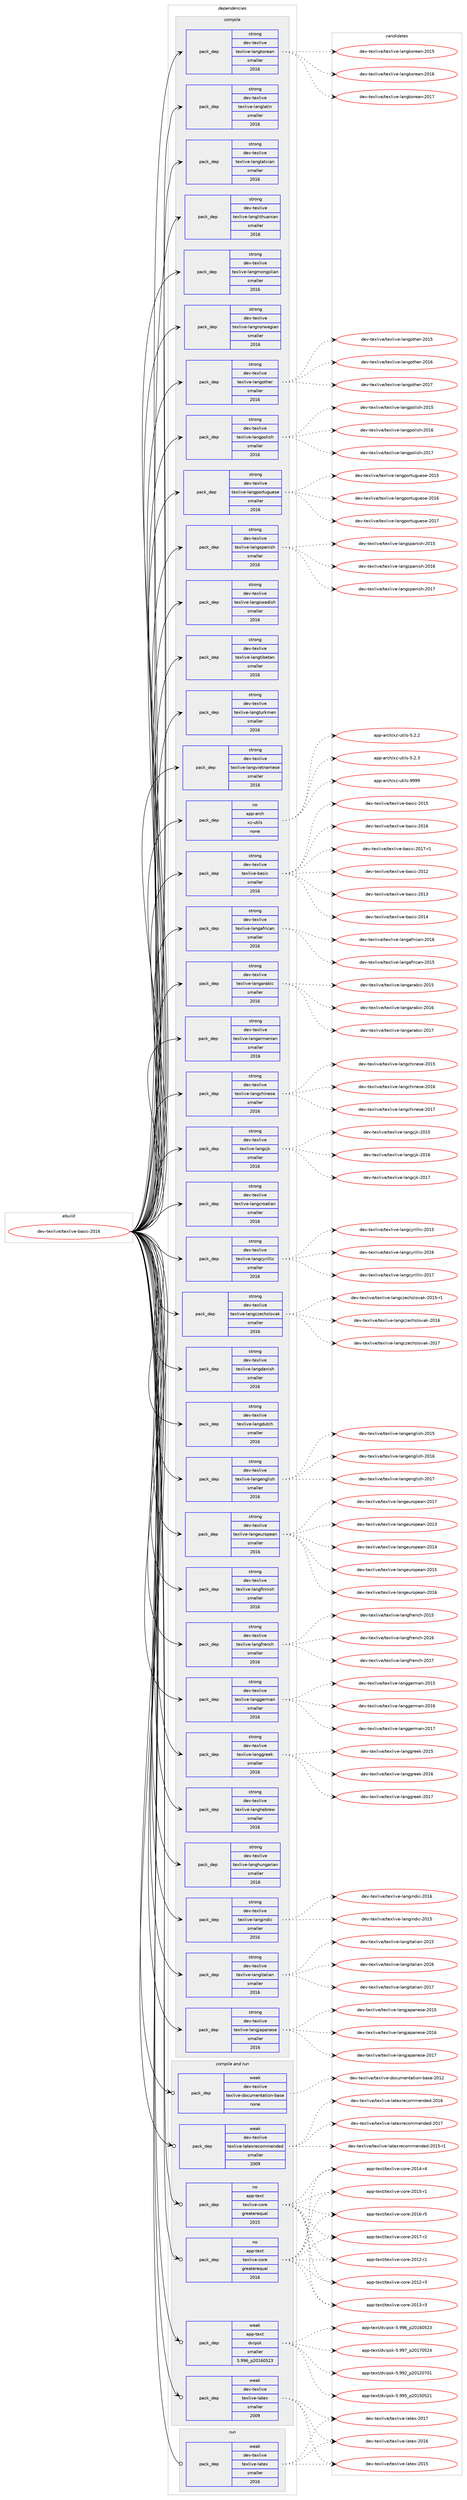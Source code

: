 digraph prolog {

# *************
# Graph options
# *************

newrank=true;
concentrate=true;
compound=true;
graph [rankdir=LR,fontname=Helvetica,fontsize=10,ranksep=1.5];#, ranksep=2.5, nodesep=0.2];
edge  [arrowhead=vee];
node  [fontname=Helvetica,fontsize=10];

# **********
# The ebuild
# **********

subgraph cluster_leftcol {
color=gray;
rank=same;
label=<<i>ebuild</i>>;
id [label="dev-texlive/texlive-basic-2016", color=red, width=4, href="../dev-texlive/texlive-basic-2016.svg"];
}

# ****************
# The dependencies
# ****************

subgraph cluster_midcol {
color=gray;
label=<<i>dependencies</i>>;
subgraph cluster_compile {
fillcolor="#eeeeee";
style=filled;
label=<<i>compile</i>>;
subgraph pack198875 {
dependency280229 [label=<<TABLE BORDER="0" CELLBORDER="1" CELLSPACING="0" CELLPADDING="4" WIDTH="220"><TR><TD ROWSPAN="6" CELLPADDING="30">pack_dep</TD></TR><TR><TD WIDTH="110">no</TD></TR><TR><TD>app-arch</TD></TR><TR><TD>xz-utils</TD></TR><TR><TD>none</TD></TR><TR><TD></TD></TR></TABLE>>, shape=none, color=blue];
}
id:e -> dependency280229:w [weight=20,style="solid",arrowhead="vee"];
subgraph pack198876 {
dependency280230 [label=<<TABLE BORDER="0" CELLBORDER="1" CELLSPACING="0" CELLPADDING="4" WIDTH="220"><TR><TD ROWSPAN="6" CELLPADDING="30">pack_dep</TD></TR><TR><TD WIDTH="110">strong</TD></TR><TR><TD>dev-texlive</TD></TR><TR><TD>texlive-basic</TD></TR><TR><TD>smaller</TD></TR><TR><TD>2016</TD></TR></TABLE>>, shape=none, color=blue];
}
id:e -> dependency280230:w [weight=20,style="solid",arrowhead="vee"];
subgraph pack198877 {
dependency280231 [label=<<TABLE BORDER="0" CELLBORDER="1" CELLSPACING="0" CELLPADDING="4" WIDTH="220"><TR><TD ROWSPAN="6" CELLPADDING="30">pack_dep</TD></TR><TR><TD WIDTH="110">strong</TD></TR><TR><TD>dev-texlive</TD></TR><TR><TD>texlive-langafrican</TD></TR><TR><TD>smaller</TD></TR><TR><TD>2016</TD></TR></TABLE>>, shape=none, color=blue];
}
id:e -> dependency280231:w [weight=20,style="solid",arrowhead="vee"];
subgraph pack198878 {
dependency280232 [label=<<TABLE BORDER="0" CELLBORDER="1" CELLSPACING="0" CELLPADDING="4" WIDTH="220"><TR><TD ROWSPAN="6" CELLPADDING="30">pack_dep</TD></TR><TR><TD WIDTH="110">strong</TD></TR><TR><TD>dev-texlive</TD></TR><TR><TD>texlive-langarabic</TD></TR><TR><TD>smaller</TD></TR><TR><TD>2016</TD></TR></TABLE>>, shape=none, color=blue];
}
id:e -> dependency280232:w [weight=20,style="solid",arrowhead="vee"];
subgraph pack198879 {
dependency280233 [label=<<TABLE BORDER="0" CELLBORDER="1" CELLSPACING="0" CELLPADDING="4" WIDTH="220"><TR><TD ROWSPAN="6" CELLPADDING="30">pack_dep</TD></TR><TR><TD WIDTH="110">strong</TD></TR><TR><TD>dev-texlive</TD></TR><TR><TD>texlive-langarmenian</TD></TR><TR><TD>smaller</TD></TR><TR><TD>2016</TD></TR></TABLE>>, shape=none, color=blue];
}
id:e -> dependency280233:w [weight=20,style="solid",arrowhead="vee"];
subgraph pack198880 {
dependency280234 [label=<<TABLE BORDER="0" CELLBORDER="1" CELLSPACING="0" CELLPADDING="4" WIDTH="220"><TR><TD ROWSPAN="6" CELLPADDING="30">pack_dep</TD></TR><TR><TD WIDTH="110">strong</TD></TR><TR><TD>dev-texlive</TD></TR><TR><TD>texlive-langchinese</TD></TR><TR><TD>smaller</TD></TR><TR><TD>2016</TD></TR></TABLE>>, shape=none, color=blue];
}
id:e -> dependency280234:w [weight=20,style="solid",arrowhead="vee"];
subgraph pack198881 {
dependency280235 [label=<<TABLE BORDER="0" CELLBORDER="1" CELLSPACING="0" CELLPADDING="4" WIDTH="220"><TR><TD ROWSPAN="6" CELLPADDING="30">pack_dep</TD></TR><TR><TD WIDTH="110">strong</TD></TR><TR><TD>dev-texlive</TD></TR><TR><TD>texlive-langcjk</TD></TR><TR><TD>smaller</TD></TR><TR><TD>2016</TD></TR></TABLE>>, shape=none, color=blue];
}
id:e -> dependency280235:w [weight=20,style="solid",arrowhead="vee"];
subgraph pack198882 {
dependency280236 [label=<<TABLE BORDER="0" CELLBORDER="1" CELLSPACING="0" CELLPADDING="4" WIDTH="220"><TR><TD ROWSPAN="6" CELLPADDING="30">pack_dep</TD></TR><TR><TD WIDTH="110">strong</TD></TR><TR><TD>dev-texlive</TD></TR><TR><TD>texlive-langcroatian</TD></TR><TR><TD>smaller</TD></TR><TR><TD>2016</TD></TR></TABLE>>, shape=none, color=blue];
}
id:e -> dependency280236:w [weight=20,style="solid",arrowhead="vee"];
subgraph pack198883 {
dependency280237 [label=<<TABLE BORDER="0" CELLBORDER="1" CELLSPACING="0" CELLPADDING="4" WIDTH="220"><TR><TD ROWSPAN="6" CELLPADDING="30">pack_dep</TD></TR><TR><TD WIDTH="110">strong</TD></TR><TR><TD>dev-texlive</TD></TR><TR><TD>texlive-langcyrillic</TD></TR><TR><TD>smaller</TD></TR><TR><TD>2016</TD></TR></TABLE>>, shape=none, color=blue];
}
id:e -> dependency280237:w [weight=20,style="solid",arrowhead="vee"];
subgraph pack198884 {
dependency280238 [label=<<TABLE BORDER="0" CELLBORDER="1" CELLSPACING="0" CELLPADDING="4" WIDTH="220"><TR><TD ROWSPAN="6" CELLPADDING="30">pack_dep</TD></TR><TR><TD WIDTH="110">strong</TD></TR><TR><TD>dev-texlive</TD></TR><TR><TD>texlive-langczechslovak</TD></TR><TR><TD>smaller</TD></TR><TR><TD>2016</TD></TR></TABLE>>, shape=none, color=blue];
}
id:e -> dependency280238:w [weight=20,style="solid",arrowhead="vee"];
subgraph pack198885 {
dependency280239 [label=<<TABLE BORDER="0" CELLBORDER="1" CELLSPACING="0" CELLPADDING="4" WIDTH="220"><TR><TD ROWSPAN="6" CELLPADDING="30">pack_dep</TD></TR><TR><TD WIDTH="110">strong</TD></TR><TR><TD>dev-texlive</TD></TR><TR><TD>texlive-langdanish</TD></TR><TR><TD>smaller</TD></TR><TR><TD>2016</TD></TR></TABLE>>, shape=none, color=blue];
}
id:e -> dependency280239:w [weight=20,style="solid",arrowhead="vee"];
subgraph pack198886 {
dependency280240 [label=<<TABLE BORDER="0" CELLBORDER="1" CELLSPACING="0" CELLPADDING="4" WIDTH="220"><TR><TD ROWSPAN="6" CELLPADDING="30">pack_dep</TD></TR><TR><TD WIDTH="110">strong</TD></TR><TR><TD>dev-texlive</TD></TR><TR><TD>texlive-langdutch</TD></TR><TR><TD>smaller</TD></TR><TR><TD>2016</TD></TR></TABLE>>, shape=none, color=blue];
}
id:e -> dependency280240:w [weight=20,style="solid",arrowhead="vee"];
subgraph pack198887 {
dependency280241 [label=<<TABLE BORDER="0" CELLBORDER="1" CELLSPACING="0" CELLPADDING="4" WIDTH="220"><TR><TD ROWSPAN="6" CELLPADDING="30">pack_dep</TD></TR><TR><TD WIDTH="110">strong</TD></TR><TR><TD>dev-texlive</TD></TR><TR><TD>texlive-langenglish</TD></TR><TR><TD>smaller</TD></TR><TR><TD>2016</TD></TR></TABLE>>, shape=none, color=blue];
}
id:e -> dependency280241:w [weight=20,style="solid",arrowhead="vee"];
subgraph pack198888 {
dependency280242 [label=<<TABLE BORDER="0" CELLBORDER="1" CELLSPACING="0" CELLPADDING="4" WIDTH="220"><TR><TD ROWSPAN="6" CELLPADDING="30">pack_dep</TD></TR><TR><TD WIDTH="110">strong</TD></TR><TR><TD>dev-texlive</TD></TR><TR><TD>texlive-langeuropean</TD></TR><TR><TD>smaller</TD></TR><TR><TD>2016</TD></TR></TABLE>>, shape=none, color=blue];
}
id:e -> dependency280242:w [weight=20,style="solid",arrowhead="vee"];
subgraph pack198889 {
dependency280243 [label=<<TABLE BORDER="0" CELLBORDER="1" CELLSPACING="0" CELLPADDING="4" WIDTH="220"><TR><TD ROWSPAN="6" CELLPADDING="30">pack_dep</TD></TR><TR><TD WIDTH="110">strong</TD></TR><TR><TD>dev-texlive</TD></TR><TR><TD>texlive-langfinnish</TD></TR><TR><TD>smaller</TD></TR><TR><TD>2016</TD></TR></TABLE>>, shape=none, color=blue];
}
id:e -> dependency280243:w [weight=20,style="solid",arrowhead="vee"];
subgraph pack198890 {
dependency280244 [label=<<TABLE BORDER="0" CELLBORDER="1" CELLSPACING="0" CELLPADDING="4" WIDTH="220"><TR><TD ROWSPAN="6" CELLPADDING="30">pack_dep</TD></TR><TR><TD WIDTH="110">strong</TD></TR><TR><TD>dev-texlive</TD></TR><TR><TD>texlive-langfrench</TD></TR><TR><TD>smaller</TD></TR><TR><TD>2016</TD></TR></TABLE>>, shape=none, color=blue];
}
id:e -> dependency280244:w [weight=20,style="solid",arrowhead="vee"];
subgraph pack198891 {
dependency280245 [label=<<TABLE BORDER="0" CELLBORDER="1" CELLSPACING="0" CELLPADDING="4" WIDTH="220"><TR><TD ROWSPAN="6" CELLPADDING="30">pack_dep</TD></TR><TR><TD WIDTH="110">strong</TD></TR><TR><TD>dev-texlive</TD></TR><TR><TD>texlive-langgerman</TD></TR><TR><TD>smaller</TD></TR><TR><TD>2016</TD></TR></TABLE>>, shape=none, color=blue];
}
id:e -> dependency280245:w [weight=20,style="solid",arrowhead="vee"];
subgraph pack198892 {
dependency280246 [label=<<TABLE BORDER="0" CELLBORDER="1" CELLSPACING="0" CELLPADDING="4" WIDTH="220"><TR><TD ROWSPAN="6" CELLPADDING="30">pack_dep</TD></TR><TR><TD WIDTH="110">strong</TD></TR><TR><TD>dev-texlive</TD></TR><TR><TD>texlive-langgreek</TD></TR><TR><TD>smaller</TD></TR><TR><TD>2016</TD></TR></TABLE>>, shape=none, color=blue];
}
id:e -> dependency280246:w [weight=20,style="solid",arrowhead="vee"];
subgraph pack198893 {
dependency280247 [label=<<TABLE BORDER="0" CELLBORDER="1" CELLSPACING="0" CELLPADDING="4" WIDTH="220"><TR><TD ROWSPAN="6" CELLPADDING="30">pack_dep</TD></TR><TR><TD WIDTH="110">strong</TD></TR><TR><TD>dev-texlive</TD></TR><TR><TD>texlive-langhebrew</TD></TR><TR><TD>smaller</TD></TR><TR><TD>2016</TD></TR></TABLE>>, shape=none, color=blue];
}
id:e -> dependency280247:w [weight=20,style="solid",arrowhead="vee"];
subgraph pack198894 {
dependency280248 [label=<<TABLE BORDER="0" CELLBORDER="1" CELLSPACING="0" CELLPADDING="4" WIDTH="220"><TR><TD ROWSPAN="6" CELLPADDING="30">pack_dep</TD></TR><TR><TD WIDTH="110">strong</TD></TR><TR><TD>dev-texlive</TD></TR><TR><TD>texlive-langhungarian</TD></TR><TR><TD>smaller</TD></TR><TR><TD>2016</TD></TR></TABLE>>, shape=none, color=blue];
}
id:e -> dependency280248:w [weight=20,style="solid",arrowhead="vee"];
subgraph pack198895 {
dependency280249 [label=<<TABLE BORDER="0" CELLBORDER="1" CELLSPACING="0" CELLPADDING="4" WIDTH="220"><TR><TD ROWSPAN="6" CELLPADDING="30">pack_dep</TD></TR><TR><TD WIDTH="110">strong</TD></TR><TR><TD>dev-texlive</TD></TR><TR><TD>texlive-langindic</TD></TR><TR><TD>smaller</TD></TR><TR><TD>2016</TD></TR></TABLE>>, shape=none, color=blue];
}
id:e -> dependency280249:w [weight=20,style="solid",arrowhead="vee"];
subgraph pack198896 {
dependency280250 [label=<<TABLE BORDER="0" CELLBORDER="1" CELLSPACING="0" CELLPADDING="4" WIDTH="220"><TR><TD ROWSPAN="6" CELLPADDING="30">pack_dep</TD></TR><TR><TD WIDTH="110">strong</TD></TR><TR><TD>dev-texlive</TD></TR><TR><TD>texlive-langitalian</TD></TR><TR><TD>smaller</TD></TR><TR><TD>2016</TD></TR></TABLE>>, shape=none, color=blue];
}
id:e -> dependency280250:w [weight=20,style="solid",arrowhead="vee"];
subgraph pack198897 {
dependency280251 [label=<<TABLE BORDER="0" CELLBORDER="1" CELLSPACING="0" CELLPADDING="4" WIDTH="220"><TR><TD ROWSPAN="6" CELLPADDING="30">pack_dep</TD></TR><TR><TD WIDTH="110">strong</TD></TR><TR><TD>dev-texlive</TD></TR><TR><TD>texlive-langjapanese</TD></TR><TR><TD>smaller</TD></TR><TR><TD>2016</TD></TR></TABLE>>, shape=none, color=blue];
}
id:e -> dependency280251:w [weight=20,style="solid",arrowhead="vee"];
subgraph pack198898 {
dependency280252 [label=<<TABLE BORDER="0" CELLBORDER="1" CELLSPACING="0" CELLPADDING="4" WIDTH="220"><TR><TD ROWSPAN="6" CELLPADDING="30">pack_dep</TD></TR><TR><TD WIDTH="110">strong</TD></TR><TR><TD>dev-texlive</TD></TR><TR><TD>texlive-langkorean</TD></TR><TR><TD>smaller</TD></TR><TR><TD>2016</TD></TR></TABLE>>, shape=none, color=blue];
}
id:e -> dependency280252:w [weight=20,style="solid",arrowhead="vee"];
subgraph pack198899 {
dependency280253 [label=<<TABLE BORDER="0" CELLBORDER="1" CELLSPACING="0" CELLPADDING="4" WIDTH="220"><TR><TD ROWSPAN="6" CELLPADDING="30">pack_dep</TD></TR><TR><TD WIDTH="110">strong</TD></TR><TR><TD>dev-texlive</TD></TR><TR><TD>texlive-langlatin</TD></TR><TR><TD>smaller</TD></TR><TR><TD>2016</TD></TR></TABLE>>, shape=none, color=blue];
}
id:e -> dependency280253:w [weight=20,style="solid",arrowhead="vee"];
subgraph pack198900 {
dependency280254 [label=<<TABLE BORDER="0" CELLBORDER="1" CELLSPACING="0" CELLPADDING="4" WIDTH="220"><TR><TD ROWSPAN="6" CELLPADDING="30">pack_dep</TD></TR><TR><TD WIDTH="110">strong</TD></TR><TR><TD>dev-texlive</TD></TR><TR><TD>texlive-langlatvian</TD></TR><TR><TD>smaller</TD></TR><TR><TD>2016</TD></TR></TABLE>>, shape=none, color=blue];
}
id:e -> dependency280254:w [weight=20,style="solid",arrowhead="vee"];
subgraph pack198901 {
dependency280255 [label=<<TABLE BORDER="0" CELLBORDER="1" CELLSPACING="0" CELLPADDING="4" WIDTH="220"><TR><TD ROWSPAN="6" CELLPADDING="30">pack_dep</TD></TR><TR><TD WIDTH="110">strong</TD></TR><TR><TD>dev-texlive</TD></TR><TR><TD>texlive-langlithuanian</TD></TR><TR><TD>smaller</TD></TR><TR><TD>2016</TD></TR></TABLE>>, shape=none, color=blue];
}
id:e -> dependency280255:w [weight=20,style="solid",arrowhead="vee"];
subgraph pack198902 {
dependency280256 [label=<<TABLE BORDER="0" CELLBORDER="1" CELLSPACING="0" CELLPADDING="4" WIDTH="220"><TR><TD ROWSPAN="6" CELLPADDING="30">pack_dep</TD></TR><TR><TD WIDTH="110">strong</TD></TR><TR><TD>dev-texlive</TD></TR><TR><TD>texlive-langmongolian</TD></TR><TR><TD>smaller</TD></TR><TR><TD>2016</TD></TR></TABLE>>, shape=none, color=blue];
}
id:e -> dependency280256:w [weight=20,style="solid",arrowhead="vee"];
subgraph pack198903 {
dependency280257 [label=<<TABLE BORDER="0" CELLBORDER="1" CELLSPACING="0" CELLPADDING="4" WIDTH="220"><TR><TD ROWSPAN="6" CELLPADDING="30">pack_dep</TD></TR><TR><TD WIDTH="110">strong</TD></TR><TR><TD>dev-texlive</TD></TR><TR><TD>texlive-langnorwegian</TD></TR><TR><TD>smaller</TD></TR><TR><TD>2016</TD></TR></TABLE>>, shape=none, color=blue];
}
id:e -> dependency280257:w [weight=20,style="solid",arrowhead="vee"];
subgraph pack198904 {
dependency280258 [label=<<TABLE BORDER="0" CELLBORDER="1" CELLSPACING="0" CELLPADDING="4" WIDTH="220"><TR><TD ROWSPAN="6" CELLPADDING="30">pack_dep</TD></TR><TR><TD WIDTH="110">strong</TD></TR><TR><TD>dev-texlive</TD></TR><TR><TD>texlive-langother</TD></TR><TR><TD>smaller</TD></TR><TR><TD>2016</TD></TR></TABLE>>, shape=none, color=blue];
}
id:e -> dependency280258:w [weight=20,style="solid",arrowhead="vee"];
subgraph pack198905 {
dependency280259 [label=<<TABLE BORDER="0" CELLBORDER="1" CELLSPACING="0" CELLPADDING="4" WIDTH="220"><TR><TD ROWSPAN="6" CELLPADDING="30">pack_dep</TD></TR><TR><TD WIDTH="110">strong</TD></TR><TR><TD>dev-texlive</TD></TR><TR><TD>texlive-langpolish</TD></TR><TR><TD>smaller</TD></TR><TR><TD>2016</TD></TR></TABLE>>, shape=none, color=blue];
}
id:e -> dependency280259:w [weight=20,style="solid",arrowhead="vee"];
subgraph pack198906 {
dependency280260 [label=<<TABLE BORDER="0" CELLBORDER="1" CELLSPACING="0" CELLPADDING="4" WIDTH="220"><TR><TD ROWSPAN="6" CELLPADDING="30">pack_dep</TD></TR><TR><TD WIDTH="110">strong</TD></TR><TR><TD>dev-texlive</TD></TR><TR><TD>texlive-langportuguese</TD></TR><TR><TD>smaller</TD></TR><TR><TD>2016</TD></TR></TABLE>>, shape=none, color=blue];
}
id:e -> dependency280260:w [weight=20,style="solid",arrowhead="vee"];
subgraph pack198907 {
dependency280261 [label=<<TABLE BORDER="0" CELLBORDER="1" CELLSPACING="0" CELLPADDING="4" WIDTH="220"><TR><TD ROWSPAN="6" CELLPADDING="30">pack_dep</TD></TR><TR><TD WIDTH="110">strong</TD></TR><TR><TD>dev-texlive</TD></TR><TR><TD>texlive-langspanish</TD></TR><TR><TD>smaller</TD></TR><TR><TD>2016</TD></TR></TABLE>>, shape=none, color=blue];
}
id:e -> dependency280261:w [weight=20,style="solid",arrowhead="vee"];
subgraph pack198908 {
dependency280262 [label=<<TABLE BORDER="0" CELLBORDER="1" CELLSPACING="0" CELLPADDING="4" WIDTH="220"><TR><TD ROWSPAN="6" CELLPADDING="30">pack_dep</TD></TR><TR><TD WIDTH="110">strong</TD></TR><TR><TD>dev-texlive</TD></TR><TR><TD>texlive-langswedish</TD></TR><TR><TD>smaller</TD></TR><TR><TD>2016</TD></TR></TABLE>>, shape=none, color=blue];
}
id:e -> dependency280262:w [weight=20,style="solid",arrowhead="vee"];
subgraph pack198909 {
dependency280263 [label=<<TABLE BORDER="0" CELLBORDER="1" CELLSPACING="0" CELLPADDING="4" WIDTH="220"><TR><TD ROWSPAN="6" CELLPADDING="30">pack_dep</TD></TR><TR><TD WIDTH="110">strong</TD></TR><TR><TD>dev-texlive</TD></TR><TR><TD>texlive-langtibetan</TD></TR><TR><TD>smaller</TD></TR><TR><TD>2016</TD></TR></TABLE>>, shape=none, color=blue];
}
id:e -> dependency280263:w [weight=20,style="solid",arrowhead="vee"];
subgraph pack198910 {
dependency280264 [label=<<TABLE BORDER="0" CELLBORDER="1" CELLSPACING="0" CELLPADDING="4" WIDTH="220"><TR><TD ROWSPAN="6" CELLPADDING="30">pack_dep</TD></TR><TR><TD WIDTH="110">strong</TD></TR><TR><TD>dev-texlive</TD></TR><TR><TD>texlive-langturkmen</TD></TR><TR><TD>smaller</TD></TR><TR><TD>2016</TD></TR></TABLE>>, shape=none, color=blue];
}
id:e -> dependency280264:w [weight=20,style="solid",arrowhead="vee"];
subgraph pack198911 {
dependency280265 [label=<<TABLE BORDER="0" CELLBORDER="1" CELLSPACING="0" CELLPADDING="4" WIDTH="220"><TR><TD ROWSPAN="6" CELLPADDING="30">pack_dep</TD></TR><TR><TD WIDTH="110">strong</TD></TR><TR><TD>dev-texlive</TD></TR><TR><TD>texlive-langvietnamese</TD></TR><TR><TD>smaller</TD></TR><TR><TD>2016</TD></TR></TABLE>>, shape=none, color=blue];
}
id:e -> dependency280265:w [weight=20,style="solid",arrowhead="vee"];
}
subgraph cluster_compileandrun {
fillcolor="#eeeeee";
style=filled;
label=<<i>compile and run</i>>;
subgraph pack198912 {
dependency280266 [label=<<TABLE BORDER="0" CELLBORDER="1" CELLSPACING="0" CELLPADDING="4" WIDTH="220"><TR><TD ROWSPAN="6" CELLPADDING="30">pack_dep</TD></TR><TR><TD WIDTH="110">no</TD></TR><TR><TD>app-text</TD></TR><TR><TD>texlive-core</TD></TR><TR><TD>greaterequal</TD></TR><TR><TD>2015</TD></TR></TABLE>>, shape=none, color=blue];
}
id:e -> dependency280266:w [weight=20,style="solid",arrowhead="odotvee"];
subgraph pack198913 {
dependency280267 [label=<<TABLE BORDER="0" CELLBORDER="1" CELLSPACING="0" CELLPADDING="4" WIDTH="220"><TR><TD ROWSPAN="6" CELLPADDING="30">pack_dep</TD></TR><TR><TD WIDTH="110">no</TD></TR><TR><TD>app-text</TD></TR><TR><TD>texlive-core</TD></TR><TR><TD>greaterequal</TD></TR><TR><TD>2016</TD></TR></TABLE>>, shape=none, color=blue];
}
id:e -> dependency280267:w [weight=20,style="solid",arrowhead="odotvee"];
subgraph pack198914 {
dependency280268 [label=<<TABLE BORDER="0" CELLBORDER="1" CELLSPACING="0" CELLPADDING="4" WIDTH="220"><TR><TD ROWSPAN="6" CELLPADDING="30">pack_dep</TD></TR><TR><TD WIDTH="110">weak</TD></TR><TR><TD>app-text</TD></TR><TR><TD>dvipsk</TD></TR><TR><TD>smaller</TD></TR><TR><TD>5.996_p20160523</TD></TR></TABLE>>, shape=none, color=blue];
}
id:e -> dependency280268:w [weight=20,style="solid",arrowhead="odotvee"];
subgraph pack198915 {
dependency280269 [label=<<TABLE BORDER="0" CELLBORDER="1" CELLSPACING="0" CELLPADDING="4" WIDTH="220"><TR><TD ROWSPAN="6" CELLPADDING="30">pack_dep</TD></TR><TR><TD WIDTH="110">weak</TD></TR><TR><TD>dev-texlive</TD></TR><TR><TD>texlive-documentation-base</TD></TR><TR><TD>none</TD></TR><TR><TD></TD></TR></TABLE>>, shape=none, color=blue];
}
id:e -> dependency280269:w [weight=20,style="solid",arrowhead="odotvee"];
subgraph pack198916 {
dependency280270 [label=<<TABLE BORDER="0" CELLBORDER="1" CELLSPACING="0" CELLPADDING="4" WIDTH="220"><TR><TD ROWSPAN="6" CELLPADDING="30">pack_dep</TD></TR><TR><TD WIDTH="110">weak</TD></TR><TR><TD>dev-texlive</TD></TR><TR><TD>texlive-latex</TD></TR><TR><TD>smaller</TD></TR><TR><TD>2009</TD></TR></TABLE>>, shape=none, color=blue];
}
id:e -> dependency280270:w [weight=20,style="solid",arrowhead="odotvee"];
subgraph pack198917 {
dependency280271 [label=<<TABLE BORDER="0" CELLBORDER="1" CELLSPACING="0" CELLPADDING="4" WIDTH="220"><TR><TD ROWSPAN="6" CELLPADDING="30">pack_dep</TD></TR><TR><TD WIDTH="110">weak</TD></TR><TR><TD>dev-texlive</TD></TR><TR><TD>texlive-latexrecommended</TD></TR><TR><TD>smaller</TD></TR><TR><TD>2009</TD></TR></TABLE>>, shape=none, color=blue];
}
id:e -> dependency280271:w [weight=20,style="solid",arrowhead="odotvee"];
}
subgraph cluster_run {
fillcolor="#eeeeee";
style=filled;
label=<<i>run</i>>;
subgraph pack198918 {
dependency280272 [label=<<TABLE BORDER="0" CELLBORDER="1" CELLSPACING="0" CELLPADDING="4" WIDTH="220"><TR><TD ROWSPAN="6" CELLPADDING="30">pack_dep</TD></TR><TR><TD WIDTH="110">weak</TD></TR><TR><TD>dev-texlive</TD></TR><TR><TD>texlive-latex</TD></TR><TR><TD>smaller</TD></TR><TR><TD>2016</TD></TR></TABLE>>, shape=none, color=blue];
}
id:e -> dependency280272:w [weight=20,style="solid",arrowhead="odot"];
}
}

# **************
# The candidates
# **************

subgraph cluster_choices {
rank=same;
color=gray;
label=<<i>candidates</i>>;

subgraph choice198875 {
color=black;
nodesep=1;
choice971121124597114991044712012245117116105108115455346504650 [label="app-arch/xz-utils-5.2.2", color=red, width=4,href="../app-arch/xz-utils-5.2.2.svg"];
choice971121124597114991044712012245117116105108115455346504651 [label="app-arch/xz-utils-5.2.3", color=red, width=4,href="../app-arch/xz-utils-5.2.3.svg"];
choice9711211245971149910447120122451171161051081154557575757 [label="app-arch/xz-utils-9999", color=red, width=4,href="../app-arch/xz-utils-9999.svg"];
dependency280229:e -> choice971121124597114991044712012245117116105108115455346504650:w [style=dotted,weight="100"];
dependency280229:e -> choice971121124597114991044712012245117116105108115455346504651:w [style=dotted,weight="100"];
dependency280229:e -> choice9711211245971149910447120122451171161051081154557575757:w [style=dotted,weight="100"];
}
subgraph choice198876 {
color=black;
nodesep=1;
choice1001011184511610112010810511810147116101120108105118101459897115105994550484950 [label="dev-texlive/texlive-basic-2012", color=red, width=4,href="../dev-texlive/texlive-basic-2012.svg"];
choice1001011184511610112010810511810147116101120108105118101459897115105994550484951 [label="dev-texlive/texlive-basic-2013", color=red, width=4,href="../dev-texlive/texlive-basic-2013.svg"];
choice1001011184511610112010810511810147116101120108105118101459897115105994550484952 [label="dev-texlive/texlive-basic-2014", color=red, width=4,href="../dev-texlive/texlive-basic-2014.svg"];
choice1001011184511610112010810511810147116101120108105118101459897115105994550484953 [label="dev-texlive/texlive-basic-2015", color=red, width=4,href="../dev-texlive/texlive-basic-2015.svg"];
choice1001011184511610112010810511810147116101120108105118101459897115105994550484954 [label="dev-texlive/texlive-basic-2016", color=red, width=4,href="../dev-texlive/texlive-basic-2016.svg"];
choice10010111845116101120108105118101471161011201081051181014598971151059945504849554511449 [label="dev-texlive/texlive-basic-2017-r1", color=red, width=4,href="../dev-texlive/texlive-basic-2017-r1.svg"];
dependency280230:e -> choice1001011184511610112010810511810147116101120108105118101459897115105994550484950:w [style=dotted,weight="100"];
dependency280230:e -> choice1001011184511610112010810511810147116101120108105118101459897115105994550484951:w [style=dotted,weight="100"];
dependency280230:e -> choice1001011184511610112010810511810147116101120108105118101459897115105994550484952:w [style=dotted,weight="100"];
dependency280230:e -> choice1001011184511610112010810511810147116101120108105118101459897115105994550484953:w [style=dotted,weight="100"];
dependency280230:e -> choice1001011184511610112010810511810147116101120108105118101459897115105994550484954:w [style=dotted,weight="100"];
dependency280230:e -> choice10010111845116101120108105118101471161011201081051181014598971151059945504849554511449:w [style=dotted,weight="100"];
}
subgraph choice198877 {
color=black;
nodesep=1;
choice100101118451161011201081051181014711610112010810511810145108971101039710211410599971104550484953 [label="dev-texlive/texlive-langafrican-2015", color=red, width=4,href="../dev-texlive/texlive-langafrican-2015.svg"];
choice100101118451161011201081051181014711610112010810511810145108971101039710211410599971104550484954 [label="dev-texlive/texlive-langafrican-2016", color=red, width=4,href="../dev-texlive/texlive-langafrican-2016.svg"];
dependency280231:e -> choice100101118451161011201081051181014711610112010810511810145108971101039710211410599971104550484953:w [style=dotted,weight="100"];
dependency280231:e -> choice100101118451161011201081051181014711610112010810511810145108971101039710211410599971104550484954:w [style=dotted,weight="100"];
}
subgraph choice198878 {
color=black;
nodesep=1;
choice10010111845116101120108105118101471161011201081051181014510897110103971149798105994550484953 [label="dev-texlive/texlive-langarabic-2015", color=red, width=4,href="../dev-texlive/texlive-langarabic-2015.svg"];
choice10010111845116101120108105118101471161011201081051181014510897110103971149798105994550484954 [label="dev-texlive/texlive-langarabic-2016", color=red, width=4,href="../dev-texlive/texlive-langarabic-2016.svg"];
choice10010111845116101120108105118101471161011201081051181014510897110103971149798105994550484955 [label="dev-texlive/texlive-langarabic-2017", color=red, width=4,href="../dev-texlive/texlive-langarabic-2017.svg"];
dependency280232:e -> choice10010111845116101120108105118101471161011201081051181014510897110103971149798105994550484953:w [style=dotted,weight="100"];
dependency280232:e -> choice10010111845116101120108105118101471161011201081051181014510897110103971149798105994550484954:w [style=dotted,weight="100"];
dependency280232:e -> choice10010111845116101120108105118101471161011201081051181014510897110103971149798105994550484955:w [style=dotted,weight="100"];
}
subgraph choice198879 {
color=black;
nodesep=1;
}
subgraph choice198880 {
color=black;
nodesep=1;
choice10010111845116101120108105118101471161011201081051181014510897110103991041051101011151014550484953 [label="dev-texlive/texlive-langchinese-2015", color=red, width=4,href="../dev-texlive/texlive-langchinese-2015.svg"];
choice10010111845116101120108105118101471161011201081051181014510897110103991041051101011151014550484954 [label="dev-texlive/texlive-langchinese-2016", color=red, width=4,href="../dev-texlive/texlive-langchinese-2016.svg"];
choice10010111845116101120108105118101471161011201081051181014510897110103991041051101011151014550484955 [label="dev-texlive/texlive-langchinese-2017", color=red, width=4,href="../dev-texlive/texlive-langchinese-2017.svg"];
dependency280234:e -> choice10010111845116101120108105118101471161011201081051181014510897110103991041051101011151014550484953:w [style=dotted,weight="100"];
dependency280234:e -> choice10010111845116101120108105118101471161011201081051181014510897110103991041051101011151014550484954:w [style=dotted,weight="100"];
dependency280234:e -> choice10010111845116101120108105118101471161011201081051181014510897110103991041051101011151014550484955:w [style=dotted,weight="100"];
}
subgraph choice198881 {
color=black;
nodesep=1;
choice10010111845116101120108105118101471161011201081051181014510897110103991061074550484953 [label="dev-texlive/texlive-langcjk-2015", color=red, width=4,href="../dev-texlive/texlive-langcjk-2015.svg"];
choice10010111845116101120108105118101471161011201081051181014510897110103991061074550484954 [label="dev-texlive/texlive-langcjk-2016", color=red, width=4,href="../dev-texlive/texlive-langcjk-2016.svg"];
choice10010111845116101120108105118101471161011201081051181014510897110103991061074550484955 [label="dev-texlive/texlive-langcjk-2017", color=red, width=4,href="../dev-texlive/texlive-langcjk-2017.svg"];
dependency280235:e -> choice10010111845116101120108105118101471161011201081051181014510897110103991061074550484953:w [style=dotted,weight="100"];
dependency280235:e -> choice10010111845116101120108105118101471161011201081051181014510897110103991061074550484954:w [style=dotted,weight="100"];
dependency280235:e -> choice10010111845116101120108105118101471161011201081051181014510897110103991061074550484955:w [style=dotted,weight="100"];
}
subgraph choice198882 {
color=black;
nodesep=1;
}
subgraph choice198883 {
color=black;
nodesep=1;
choice1001011184511610112010810511810147116101120108105118101451089711010399121114105108108105994550484953 [label="dev-texlive/texlive-langcyrillic-2015", color=red, width=4,href="../dev-texlive/texlive-langcyrillic-2015.svg"];
choice1001011184511610112010810511810147116101120108105118101451089711010399121114105108108105994550484954 [label="dev-texlive/texlive-langcyrillic-2016", color=red, width=4,href="../dev-texlive/texlive-langcyrillic-2016.svg"];
choice1001011184511610112010810511810147116101120108105118101451089711010399121114105108108105994550484955 [label="dev-texlive/texlive-langcyrillic-2017", color=red, width=4,href="../dev-texlive/texlive-langcyrillic-2017.svg"];
dependency280237:e -> choice1001011184511610112010810511810147116101120108105118101451089711010399121114105108108105994550484953:w [style=dotted,weight="100"];
dependency280237:e -> choice1001011184511610112010810511810147116101120108105118101451089711010399121114105108108105994550484954:w [style=dotted,weight="100"];
dependency280237:e -> choice1001011184511610112010810511810147116101120108105118101451089711010399121114105108108105994550484955:w [style=dotted,weight="100"];
}
subgraph choice198884 {
color=black;
nodesep=1;
choice1001011184511610112010810511810147116101120108105118101451089711010399122101991041151081111189710745504849534511449 [label="dev-texlive/texlive-langczechslovak-2015-r1", color=red, width=4,href="../dev-texlive/texlive-langczechslovak-2015-r1.svg"];
choice100101118451161011201081051181014711610112010810511810145108971101039912210199104115108111118971074550484954 [label="dev-texlive/texlive-langczechslovak-2016", color=red, width=4,href="../dev-texlive/texlive-langczechslovak-2016.svg"];
choice100101118451161011201081051181014711610112010810511810145108971101039912210199104115108111118971074550484955 [label="dev-texlive/texlive-langczechslovak-2017", color=red, width=4,href="../dev-texlive/texlive-langczechslovak-2017.svg"];
dependency280238:e -> choice1001011184511610112010810511810147116101120108105118101451089711010399122101991041151081111189710745504849534511449:w [style=dotted,weight="100"];
dependency280238:e -> choice100101118451161011201081051181014711610112010810511810145108971101039912210199104115108111118971074550484954:w [style=dotted,weight="100"];
dependency280238:e -> choice100101118451161011201081051181014711610112010810511810145108971101039912210199104115108111118971074550484955:w [style=dotted,weight="100"];
}
subgraph choice198885 {
color=black;
nodesep=1;
}
subgraph choice198886 {
color=black;
nodesep=1;
}
subgraph choice198887 {
color=black;
nodesep=1;
choice100101118451161011201081051181014711610112010810511810145108971101031011101031081051151044550484953 [label="dev-texlive/texlive-langenglish-2015", color=red, width=4,href="../dev-texlive/texlive-langenglish-2015.svg"];
choice100101118451161011201081051181014711610112010810511810145108971101031011101031081051151044550484954 [label="dev-texlive/texlive-langenglish-2016", color=red, width=4,href="../dev-texlive/texlive-langenglish-2016.svg"];
choice100101118451161011201081051181014711610112010810511810145108971101031011101031081051151044550484955 [label="dev-texlive/texlive-langenglish-2017", color=red, width=4,href="../dev-texlive/texlive-langenglish-2017.svg"];
dependency280241:e -> choice100101118451161011201081051181014711610112010810511810145108971101031011101031081051151044550484953:w [style=dotted,weight="100"];
dependency280241:e -> choice100101118451161011201081051181014711610112010810511810145108971101031011101031081051151044550484954:w [style=dotted,weight="100"];
dependency280241:e -> choice100101118451161011201081051181014711610112010810511810145108971101031011101031081051151044550484955:w [style=dotted,weight="100"];
}
subgraph choice198888 {
color=black;
nodesep=1;
choice10010111845116101120108105118101471161011201081051181014510897110103101117114111112101971104550484951 [label="dev-texlive/texlive-langeuropean-2013", color=red, width=4,href="../dev-texlive/texlive-langeuropean-2013.svg"];
choice10010111845116101120108105118101471161011201081051181014510897110103101117114111112101971104550484952 [label="dev-texlive/texlive-langeuropean-2014", color=red, width=4,href="../dev-texlive/texlive-langeuropean-2014.svg"];
choice10010111845116101120108105118101471161011201081051181014510897110103101117114111112101971104550484953 [label="dev-texlive/texlive-langeuropean-2015", color=red, width=4,href="../dev-texlive/texlive-langeuropean-2015.svg"];
choice10010111845116101120108105118101471161011201081051181014510897110103101117114111112101971104550484954 [label="dev-texlive/texlive-langeuropean-2016", color=red, width=4,href="../dev-texlive/texlive-langeuropean-2016.svg"];
choice10010111845116101120108105118101471161011201081051181014510897110103101117114111112101971104550484955 [label="dev-texlive/texlive-langeuropean-2017", color=red, width=4,href="../dev-texlive/texlive-langeuropean-2017.svg"];
dependency280242:e -> choice10010111845116101120108105118101471161011201081051181014510897110103101117114111112101971104550484951:w [style=dotted,weight="100"];
dependency280242:e -> choice10010111845116101120108105118101471161011201081051181014510897110103101117114111112101971104550484952:w [style=dotted,weight="100"];
dependency280242:e -> choice10010111845116101120108105118101471161011201081051181014510897110103101117114111112101971104550484953:w [style=dotted,weight="100"];
dependency280242:e -> choice10010111845116101120108105118101471161011201081051181014510897110103101117114111112101971104550484954:w [style=dotted,weight="100"];
dependency280242:e -> choice10010111845116101120108105118101471161011201081051181014510897110103101117114111112101971104550484955:w [style=dotted,weight="100"];
}
subgraph choice198889 {
color=black;
nodesep=1;
}
subgraph choice198890 {
color=black;
nodesep=1;
choice10010111845116101120108105118101471161011201081051181014510897110103102114101110991044550484953 [label="dev-texlive/texlive-langfrench-2015", color=red, width=4,href="../dev-texlive/texlive-langfrench-2015.svg"];
choice10010111845116101120108105118101471161011201081051181014510897110103102114101110991044550484954 [label="dev-texlive/texlive-langfrench-2016", color=red, width=4,href="../dev-texlive/texlive-langfrench-2016.svg"];
choice10010111845116101120108105118101471161011201081051181014510897110103102114101110991044550484955 [label="dev-texlive/texlive-langfrench-2017", color=red, width=4,href="../dev-texlive/texlive-langfrench-2017.svg"];
dependency280244:e -> choice10010111845116101120108105118101471161011201081051181014510897110103102114101110991044550484953:w [style=dotted,weight="100"];
dependency280244:e -> choice10010111845116101120108105118101471161011201081051181014510897110103102114101110991044550484954:w [style=dotted,weight="100"];
dependency280244:e -> choice10010111845116101120108105118101471161011201081051181014510897110103102114101110991044550484955:w [style=dotted,weight="100"];
}
subgraph choice198891 {
color=black;
nodesep=1;
choice10010111845116101120108105118101471161011201081051181014510897110103103101114109971104550484953 [label="dev-texlive/texlive-langgerman-2015", color=red, width=4,href="../dev-texlive/texlive-langgerman-2015.svg"];
choice10010111845116101120108105118101471161011201081051181014510897110103103101114109971104550484954 [label="dev-texlive/texlive-langgerman-2016", color=red, width=4,href="../dev-texlive/texlive-langgerman-2016.svg"];
choice10010111845116101120108105118101471161011201081051181014510897110103103101114109971104550484955 [label="dev-texlive/texlive-langgerman-2017", color=red, width=4,href="../dev-texlive/texlive-langgerman-2017.svg"];
dependency280245:e -> choice10010111845116101120108105118101471161011201081051181014510897110103103101114109971104550484953:w [style=dotted,weight="100"];
dependency280245:e -> choice10010111845116101120108105118101471161011201081051181014510897110103103101114109971104550484954:w [style=dotted,weight="100"];
dependency280245:e -> choice10010111845116101120108105118101471161011201081051181014510897110103103101114109971104550484955:w [style=dotted,weight="100"];
}
subgraph choice198892 {
color=black;
nodesep=1;
choice100101118451161011201081051181014711610112010810511810145108971101031031141011011074550484953 [label="dev-texlive/texlive-langgreek-2015", color=red, width=4,href="../dev-texlive/texlive-langgreek-2015.svg"];
choice100101118451161011201081051181014711610112010810511810145108971101031031141011011074550484954 [label="dev-texlive/texlive-langgreek-2016", color=red, width=4,href="../dev-texlive/texlive-langgreek-2016.svg"];
choice100101118451161011201081051181014711610112010810511810145108971101031031141011011074550484955 [label="dev-texlive/texlive-langgreek-2017", color=red, width=4,href="../dev-texlive/texlive-langgreek-2017.svg"];
dependency280246:e -> choice100101118451161011201081051181014711610112010810511810145108971101031031141011011074550484953:w [style=dotted,weight="100"];
dependency280246:e -> choice100101118451161011201081051181014711610112010810511810145108971101031031141011011074550484954:w [style=dotted,weight="100"];
dependency280246:e -> choice100101118451161011201081051181014711610112010810511810145108971101031031141011011074550484955:w [style=dotted,weight="100"];
}
subgraph choice198893 {
color=black;
nodesep=1;
}
subgraph choice198894 {
color=black;
nodesep=1;
}
subgraph choice198895 {
color=black;
nodesep=1;
choice10010111845116101120108105118101471161011201081051181014510897110103105110100105994550484953 [label="dev-texlive/texlive-langindic-2015", color=red, width=4,href="../dev-texlive/texlive-langindic-2015.svg"];
choice10010111845116101120108105118101471161011201081051181014510897110103105110100105994550484954 [label="dev-texlive/texlive-langindic-2016", color=red, width=4,href="../dev-texlive/texlive-langindic-2016.svg"];
dependency280249:e -> choice10010111845116101120108105118101471161011201081051181014510897110103105110100105994550484953:w [style=dotted,weight="100"];
dependency280249:e -> choice10010111845116101120108105118101471161011201081051181014510897110103105110100105994550484954:w [style=dotted,weight="100"];
}
subgraph choice198896 {
color=black;
nodesep=1;
choice1001011184511610112010810511810147116101120108105118101451089711010310511697108105971104550484953 [label="dev-texlive/texlive-langitalian-2015", color=red, width=4,href="../dev-texlive/texlive-langitalian-2015.svg"];
choice1001011184511610112010810511810147116101120108105118101451089711010310511697108105971104550484954 [label="dev-texlive/texlive-langitalian-2016", color=red, width=4,href="../dev-texlive/texlive-langitalian-2016.svg"];
choice1001011184511610112010810511810147116101120108105118101451089711010310511697108105971104550484955 [label="dev-texlive/texlive-langitalian-2017", color=red, width=4,href="../dev-texlive/texlive-langitalian-2017.svg"];
dependency280250:e -> choice1001011184511610112010810511810147116101120108105118101451089711010310511697108105971104550484953:w [style=dotted,weight="100"];
dependency280250:e -> choice1001011184511610112010810511810147116101120108105118101451089711010310511697108105971104550484954:w [style=dotted,weight="100"];
dependency280250:e -> choice1001011184511610112010810511810147116101120108105118101451089711010310511697108105971104550484955:w [style=dotted,weight="100"];
}
subgraph choice198897 {
color=black;
nodesep=1;
choice1001011184511610112010810511810147116101120108105118101451089711010310697112971101011151014550484953 [label="dev-texlive/texlive-langjapanese-2015", color=red, width=4,href="../dev-texlive/texlive-langjapanese-2015.svg"];
choice1001011184511610112010810511810147116101120108105118101451089711010310697112971101011151014550484954 [label="dev-texlive/texlive-langjapanese-2016", color=red, width=4,href="../dev-texlive/texlive-langjapanese-2016.svg"];
choice1001011184511610112010810511810147116101120108105118101451089711010310697112971101011151014550484955 [label="dev-texlive/texlive-langjapanese-2017", color=red, width=4,href="../dev-texlive/texlive-langjapanese-2017.svg"];
dependency280251:e -> choice1001011184511610112010810511810147116101120108105118101451089711010310697112971101011151014550484953:w [style=dotted,weight="100"];
dependency280251:e -> choice1001011184511610112010810511810147116101120108105118101451089711010310697112971101011151014550484954:w [style=dotted,weight="100"];
dependency280251:e -> choice1001011184511610112010810511810147116101120108105118101451089711010310697112971101011151014550484955:w [style=dotted,weight="100"];
}
subgraph choice198898 {
color=black;
nodesep=1;
choice10010111845116101120108105118101471161011201081051181014510897110103107111114101971104550484953 [label="dev-texlive/texlive-langkorean-2015", color=red, width=4,href="../dev-texlive/texlive-langkorean-2015.svg"];
choice10010111845116101120108105118101471161011201081051181014510897110103107111114101971104550484954 [label="dev-texlive/texlive-langkorean-2016", color=red, width=4,href="../dev-texlive/texlive-langkorean-2016.svg"];
choice10010111845116101120108105118101471161011201081051181014510897110103107111114101971104550484955 [label="dev-texlive/texlive-langkorean-2017", color=red, width=4,href="../dev-texlive/texlive-langkorean-2017.svg"];
dependency280252:e -> choice10010111845116101120108105118101471161011201081051181014510897110103107111114101971104550484953:w [style=dotted,weight="100"];
dependency280252:e -> choice10010111845116101120108105118101471161011201081051181014510897110103107111114101971104550484954:w [style=dotted,weight="100"];
dependency280252:e -> choice10010111845116101120108105118101471161011201081051181014510897110103107111114101971104550484955:w [style=dotted,weight="100"];
}
subgraph choice198899 {
color=black;
nodesep=1;
}
subgraph choice198900 {
color=black;
nodesep=1;
}
subgraph choice198901 {
color=black;
nodesep=1;
}
subgraph choice198902 {
color=black;
nodesep=1;
}
subgraph choice198903 {
color=black;
nodesep=1;
}
subgraph choice198904 {
color=black;
nodesep=1;
choice100101118451161011201081051181014711610112010810511810145108971101031111161041011144550484953 [label="dev-texlive/texlive-langother-2015", color=red, width=4,href="../dev-texlive/texlive-langother-2015.svg"];
choice100101118451161011201081051181014711610112010810511810145108971101031111161041011144550484954 [label="dev-texlive/texlive-langother-2016", color=red, width=4,href="../dev-texlive/texlive-langother-2016.svg"];
choice100101118451161011201081051181014711610112010810511810145108971101031111161041011144550484955 [label="dev-texlive/texlive-langother-2017", color=red, width=4,href="../dev-texlive/texlive-langother-2017.svg"];
dependency280258:e -> choice100101118451161011201081051181014711610112010810511810145108971101031111161041011144550484953:w [style=dotted,weight="100"];
dependency280258:e -> choice100101118451161011201081051181014711610112010810511810145108971101031111161041011144550484954:w [style=dotted,weight="100"];
dependency280258:e -> choice100101118451161011201081051181014711610112010810511810145108971101031111161041011144550484955:w [style=dotted,weight="100"];
}
subgraph choice198905 {
color=black;
nodesep=1;
choice100101118451161011201081051181014711610112010810511810145108971101031121111081051151044550484953 [label="dev-texlive/texlive-langpolish-2015", color=red, width=4,href="../dev-texlive/texlive-langpolish-2015.svg"];
choice100101118451161011201081051181014711610112010810511810145108971101031121111081051151044550484954 [label="dev-texlive/texlive-langpolish-2016", color=red, width=4,href="../dev-texlive/texlive-langpolish-2016.svg"];
choice100101118451161011201081051181014711610112010810511810145108971101031121111081051151044550484955 [label="dev-texlive/texlive-langpolish-2017", color=red, width=4,href="../dev-texlive/texlive-langpolish-2017.svg"];
dependency280259:e -> choice100101118451161011201081051181014711610112010810511810145108971101031121111081051151044550484953:w [style=dotted,weight="100"];
dependency280259:e -> choice100101118451161011201081051181014711610112010810511810145108971101031121111081051151044550484954:w [style=dotted,weight="100"];
dependency280259:e -> choice100101118451161011201081051181014711610112010810511810145108971101031121111081051151044550484955:w [style=dotted,weight="100"];
}
subgraph choice198906 {
color=black;
nodesep=1;
choice100101118451161011201081051181014711610112010810511810145108971101031121111141161171031171011151014550484953 [label="dev-texlive/texlive-langportuguese-2015", color=red, width=4,href="../dev-texlive/texlive-langportuguese-2015.svg"];
choice100101118451161011201081051181014711610112010810511810145108971101031121111141161171031171011151014550484954 [label="dev-texlive/texlive-langportuguese-2016", color=red, width=4,href="../dev-texlive/texlive-langportuguese-2016.svg"];
choice100101118451161011201081051181014711610112010810511810145108971101031121111141161171031171011151014550484955 [label="dev-texlive/texlive-langportuguese-2017", color=red, width=4,href="../dev-texlive/texlive-langportuguese-2017.svg"];
dependency280260:e -> choice100101118451161011201081051181014711610112010810511810145108971101031121111141161171031171011151014550484953:w [style=dotted,weight="100"];
dependency280260:e -> choice100101118451161011201081051181014711610112010810511810145108971101031121111141161171031171011151014550484954:w [style=dotted,weight="100"];
dependency280260:e -> choice100101118451161011201081051181014711610112010810511810145108971101031121111141161171031171011151014550484955:w [style=dotted,weight="100"];
}
subgraph choice198907 {
color=black;
nodesep=1;
choice10010111845116101120108105118101471161011201081051181014510897110103115112971101051151044550484953 [label="dev-texlive/texlive-langspanish-2015", color=red, width=4,href="../dev-texlive/texlive-langspanish-2015.svg"];
choice10010111845116101120108105118101471161011201081051181014510897110103115112971101051151044550484954 [label="dev-texlive/texlive-langspanish-2016", color=red, width=4,href="../dev-texlive/texlive-langspanish-2016.svg"];
choice10010111845116101120108105118101471161011201081051181014510897110103115112971101051151044550484955 [label="dev-texlive/texlive-langspanish-2017", color=red, width=4,href="../dev-texlive/texlive-langspanish-2017.svg"];
dependency280261:e -> choice10010111845116101120108105118101471161011201081051181014510897110103115112971101051151044550484953:w [style=dotted,weight="100"];
dependency280261:e -> choice10010111845116101120108105118101471161011201081051181014510897110103115112971101051151044550484954:w [style=dotted,weight="100"];
dependency280261:e -> choice10010111845116101120108105118101471161011201081051181014510897110103115112971101051151044550484955:w [style=dotted,weight="100"];
}
subgraph choice198908 {
color=black;
nodesep=1;
}
subgraph choice198909 {
color=black;
nodesep=1;
}
subgraph choice198910 {
color=black;
nodesep=1;
}
subgraph choice198911 {
color=black;
nodesep=1;
}
subgraph choice198912 {
color=black;
nodesep=1;
choice971121124511610112011647116101120108105118101459911111410145504849504511449 [label="app-text/texlive-core-2012-r1", color=red, width=4,href="../app-text/texlive-core-2012-r1.svg"];
choice971121124511610112011647116101120108105118101459911111410145504849504511451 [label="app-text/texlive-core-2012-r3", color=red, width=4,href="../app-text/texlive-core-2012-r3.svg"];
choice971121124511610112011647116101120108105118101459911111410145504849514511451 [label="app-text/texlive-core-2013-r3", color=red, width=4,href="../app-text/texlive-core-2013-r3.svg"];
choice971121124511610112011647116101120108105118101459911111410145504849524511452 [label="app-text/texlive-core-2014-r4", color=red, width=4,href="../app-text/texlive-core-2014-r4.svg"];
choice971121124511610112011647116101120108105118101459911111410145504849534511449 [label="app-text/texlive-core-2015-r1", color=red, width=4,href="../app-text/texlive-core-2015-r1.svg"];
choice971121124511610112011647116101120108105118101459911111410145504849544511453 [label="app-text/texlive-core-2016-r5", color=red, width=4,href="../app-text/texlive-core-2016-r5.svg"];
choice971121124511610112011647116101120108105118101459911111410145504849554511450 [label="app-text/texlive-core-2017-r2", color=red, width=4,href="../app-text/texlive-core-2017-r2.svg"];
dependency280266:e -> choice971121124511610112011647116101120108105118101459911111410145504849504511449:w [style=dotted,weight="100"];
dependency280266:e -> choice971121124511610112011647116101120108105118101459911111410145504849504511451:w [style=dotted,weight="100"];
dependency280266:e -> choice971121124511610112011647116101120108105118101459911111410145504849514511451:w [style=dotted,weight="100"];
dependency280266:e -> choice971121124511610112011647116101120108105118101459911111410145504849524511452:w [style=dotted,weight="100"];
dependency280266:e -> choice971121124511610112011647116101120108105118101459911111410145504849534511449:w [style=dotted,weight="100"];
dependency280266:e -> choice971121124511610112011647116101120108105118101459911111410145504849544511453:w [style=dotted,weight="100"];
dependency280266:e -> choice971121124511610112011647116101120108105118101459911111410145504849554511450:w [style=dotted,weight="100"];
}
subgraph choice198913 {
color=black;
nodesep=1;
choice971121124511610112011647116101120108105118101459911111410145504849504511449 [label="app-text/texlive-core-2012-r1", color=red, width=4,href="../app-text/texlive-core-2012-r1.svg"];
choice971121124511610112011647116101120108105118101459911111410145504849504511451 [label="app-text/texlive-core-2012-r3", color=red, width=4,href="../app-text/texlive-core-2012-r3.svg"];
choice971121124511610112011647116101120108105118101459911111410145504849514511451 [label="app-text/texlive-core-2013-r3", color=red, width=4,href="../app-text/texlive-core-2013-r3.svg"];
choice971121124511610112011647116101120108105118101459911111410145504849524511452 [label="app-text/texlive-core-2014-r4", color=red, width=4,href="../app-text/texlive-core-2014-r4.svg"];
choice971121124511610112011647116101120108105118101459911111410145504849534511449 [label="app-text/texlive-core-2015-r1", color=red, width=4,href="../app-text/texlive-core-2015-r1.svg"];
choice971121124511610112011647116101120108105118101459911111410145504849544511453 [label="app-text/texlive-core-2016-r5", color=red, width=4,href="../app-text/texlive-core-2016-r5.svg"];
choice971121124511610112011647116101120108105118101459911111410145504849554511450 [label="app-text/texlive-core-2017-r2", color=red, width=4,href="../app-text/texlive-core-2017-r2.svg"];
dependency280267:e -> choice971121124511610112011647116101120108105118101459911111410145504849504511449:w [style=dotted,weight="100"];
dependency280267:e -> choice971121124511610112011647116101120108105118101459911111410145504849504511451:w [style=dotted,weight="100"];
dependency280267:e -> choice971121124511610112011647116101120108105118101459911111410145504849514511451:w [style=dotted,weight="100"];
dependency280267:e -> choice971121124511610112011647116101120108105118101459911111410145504849524511452:w [style=dotted,weight="100"];
dependency280267:e -> choice971121124511610112011647116101120108105118101459911111410145504849534511449:w [style=dotted,weight="100"];
dependency280267:e -> choice971121124511610112011647116101120108105118101459911111410145504849544511453:w [style=dotted,weight="100"];
dependency280267:e -> choice971121124511610112011647116101120108105118101459911111410145504849554511450:w [style=dotted,weight="100"];
}
subgraph choice198914 {
color=black;
nodesep=1;
choice971121124511610112011647100118105112115107455346575750951125048495048554849 [label="app-text/dvipsk-5.992_p20120701", color=red, width=4,href="../app-text/dvipsk-5.992_p20120701.svg"];
choice971121124511610112011647100118105112115107455346575753951125048495348535049 [label="app-text/dvipsk-5.995_p20150521", color=red, width=4,href="../app-text/dvipsk-5.995_p20150521.svg"];
choice971121124511610112011647100118105112115107455346575754951125048495448535051 [label="app-text/dvipsk-5.996_p20160523", color=red, width=4,href="../app-text/dvipsk-5.996_p20160523.svg"];
choice971121124511610112011647100118105112115107455346575755951125048495548535052 [label="app-text/dvipsk-5.997_p20170524", color=red, width=4,href="../app-text/dvipsk-5.997_p20170524.svg"];
dependency280268:e -> choice971121124511610112011647100118105112115107455346575750951125048495048554849:w [style=dotted,weight="100"];
dependency280268:e -> choice971121124511610112011647100118105112115107455346575753951125048495348535049:w [style=dotted,weight="100"];
dependency280268:e -> choice971121124511610112011647100118105112115107455346575754951125048495448535051:w [style=dotted,weight="100"];
dependency280268:e -> choice971121124511610112011647100118105112115107455346575755951125048495548535052:w [style=dotted,weight="100"];
}
subgraph choice198915 {
color=black;
nodesep=1;
choice10010111845116101120108105118101471161011201081051181014510011199117109101110116971161051111104598971151014550484950 [label="dev-texlive/texlive-documentation-base-2012", color=red, width=4,href="../dev-texlive/texlive-documentation-base-2012.svg"];
dependency280269:e -> choice10010111845116101120108105118101471161011201081051181014510011199117109101110116971161051111104598971151014550484950:w [style=dotted,weight="100"];
}
subgraph choice198916 {
color=black;
nodesep=1;
choice100101118451161011201081051181014711610112010810511810145108971161011204550484953 [label="dev-texlive/texlive-latex-2015", color=red, width=4,href="../dev-texlive/texlive-latex-2015.svg"];
choice100101118451161011201081051181014711610112010810511810145108971161011204550484954 [label="dev-texlive/texlive-latex-2016", color=red, width=4,href="../dev-texlive/texlive-latex-2016.svg"];
choice100101118451161011201081051181014711610112010810511810145108971161011204550484955 [label="dev-texlive/texlive-latex-2017", color=red, width=4,href="../dev-texlive/texlive-latex-2017.svg"];
dependency280270:e -> choice100101118451161011201081051181014711610112010810511810145108971161011204550484953:w [style=dotted,weight="100"];
dependency280270:e -> choice100101118451161011201081051181014711610112010810511810145108971161011204550484954:w [style=dotted,weight="100"];
dependency280270:e -> choice100101118451161011201081051181014711610112010810511810145108971161011204550484955:w [style=dotted,weight="100"];
}
subgraph choice198917 {
color=black;
nodesep=1;
choice100101118451161011201081051181014711610112010810511810145108971161011201141019911110910910111010010110045504849534511449 [label="dev-texlive/texlive-latexrecommended-2015-r1", color=red, width=4,href="../dev-texlive/texlive-latexrecommended-2015-r1.svg"];
choice10010111845116101120108105118101471161011201081051181014510897116101120114101991111091091011101001011004550484954 [label="dev-texlive/texlive-latexrecommended-2016", color=red, width=4,href="../dev-texlive/texlive-latexrecommended-2016.svg"];
choice10010111845116101120108105118101471161011201081051181014510897116101120114101991111091091011101001011004550484955 [label="dev-texlive/texlive-latexrecommended-2017", color=red, width=4,href="../dev-texlive/texlive-latexrecommended-2017.svg"];
dependency280271:e -> choice100101118451161011201081051181014711610112010810511810145108971161011201141019911110910910111010010110045504849534511449:w [style=dotted,weight="100"];
dependency280271:e -> choice10010111845116101120108105118101471161011201081051181014510897116101120114101991111091091011101001011004550484954:w [style=dotted,weight="100"];
dependency280271:e -> choice10010111845116101120108105118101471161011201081051181014510897116101120114101991111091091011101001011004550484955:w [style=dotted,weight="100"];
}
subgraph choice198918 {
color=black;
nodesep=1;
choice100101118451161011201081051181014711610112010810511810145108971161011204550484953 [label="dev-texlive/texlive-latex-2015", color=red, width=4,href="../dev-texlive/texlive-latex-2015.svg"];
choice100101118451161011201081051181014711610112010810511810145108971161011204550484954 [label="dev-texlive/texlive-latex-2016", color=red, width=4,href="../dev-texlive/texlive-latex-2016.svg"];
choice100101118451161011201081051181014711610112010810511810145108971161011204550484955 [label="dev-texlive/texlive-latex-2017", color=red, width=4,href="../dev-texlive/texlive-latex-2017.svg"];
dependency280272:e -> choice100101118451161011201081051181014711610112010810511810145108971161011204550484953:w [style=dotted,weight="100"];
dependency280272:e -> choice100101118451161011201081051181014711610112010810511810145108971161011204550484954:w [style=dotted,weight="100"];
dependency280272:e -> choice100101118451161011201081051181014711610112010810511810145108971161011204550484955:w [style=dotted,weight="100"];
}
}

}
